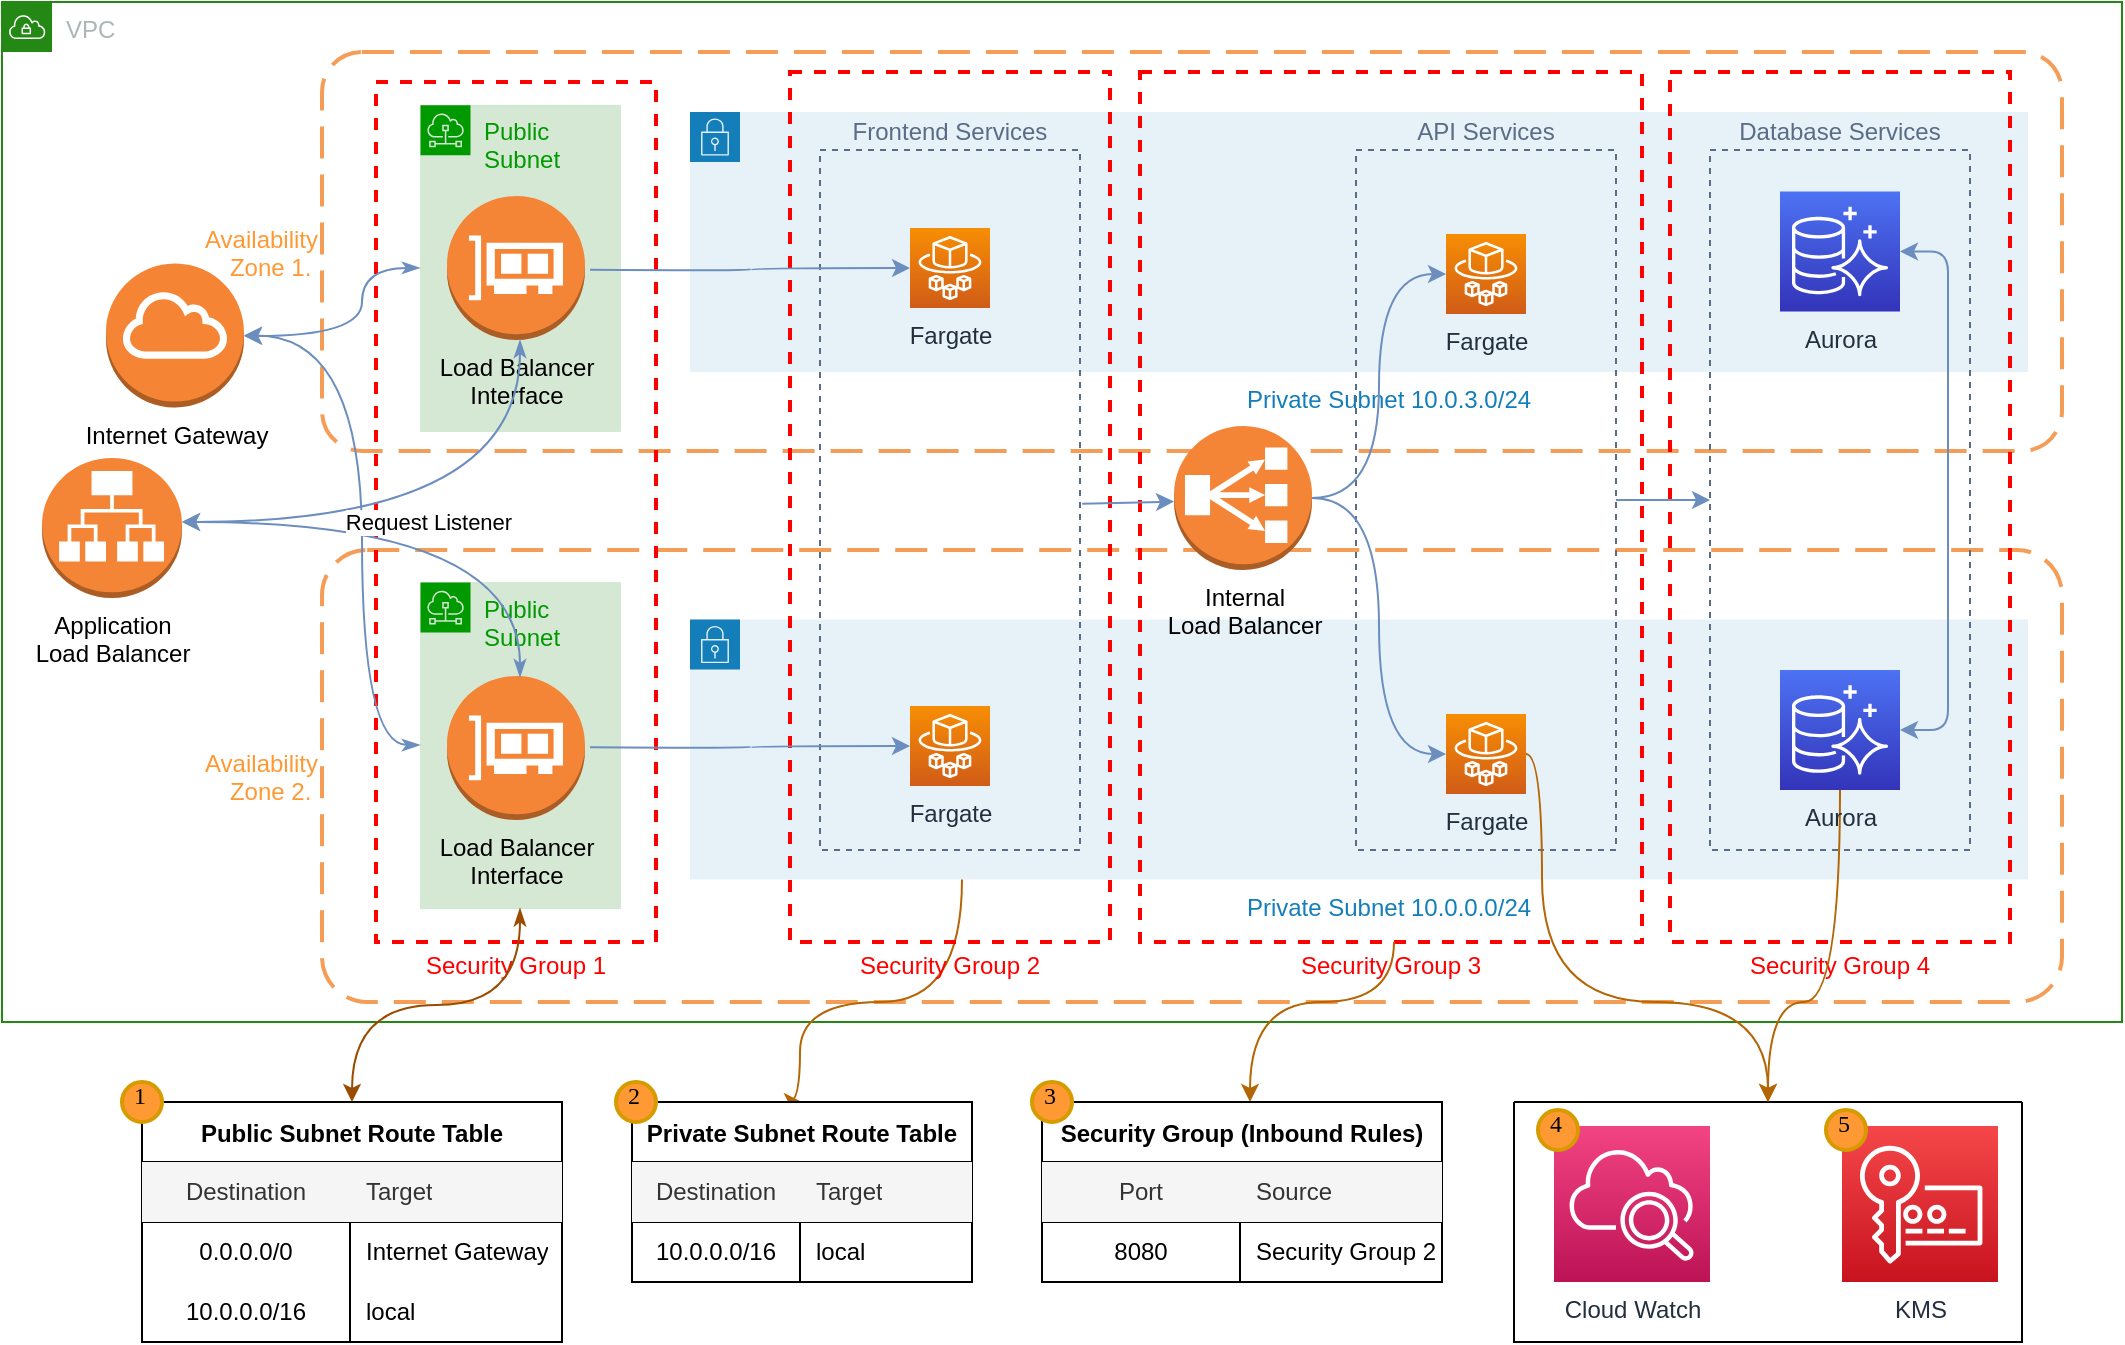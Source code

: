 <mxfile version="15.5.6" type="github">
  <diagram id="Ht1M8jgEwFfnCIfOTk4-" name="Page-1">
    <mxGraphModel dx="1426" dy="744" grid="1" gridSize="10" guides="1" tooltips="1" connect="1" arrows="1" fold="1" page="1" pageScale="1" pageWidth="1169" pageHeight="827" math="0" shadow="0">
      <root>
        <mxCell id="0" />
        <mxCell id="1" parent="0" />
        <mxCell id="Bm9dChhNE6_kYrQnx7Yv-36" value="Availability &#xa;Zone 2. " style="rounded=1;arcSize=10;dashed=1;strokeColor=#F59D56;fillColor=none;gradientColor=none;dashPattern=8 4;strokeWidth=2;verticalAlign=middle;fontColor=#FF9933;labelPosition=left;verticalLabelPosition=middle;align=right;" parent="1" vertex="1">
          <mxGeometry x="220" y="354" width="870" height="226" as="geometry" />
        </mxCell>
        <mxCell id="Bm9dChhNE6_kYrQnx7Yv-4" value="VPC" style="points=[[0,0],[0.25,0],[0.5,0],[0.75,0],[1,0],[1,0.25],[1,0.5],[1,0.75],[1,1],[0.75,1],[0.5,1],[0.25,1],[0,1],[0,0.75],[0,0.5],[0,0.25]];outlineConnect=0;gradientColor=none;html=1;whiteSpace=wrap;fontSize=12;fontStyle=0;shape=mxgraph.aws4.group;grIcon=mxgraph.aws4.group_vpc;strokeColor=#248814;fillColor=none;verticalAlign=top;align=left;spacingLeft=30;fontColor=#AAB7B8;dashed=0;" parent="1" vertex="1">
          <mxGeometry x="60" y="80" width="1060" height="510" as="geometry" />
        </mxCell>
        <mxCell id="Bm9dChhNE6_kYrQnx7Yv-38" value="Private Subnet 10.0.0.0/24" style="points=[[0,0],[0.25,0],[0.5,0],[0.75,0],[1,0],[1,0.25],[1,0.5],[1,0.75],[1,1],[0.75,1],[0.5,1],[0.25,1],[0,1],[0,0.75],[0,0.5],[0,0.25]];outlineConnect=0;gradientColor=none;html=1;whiteSpace=wrap;fontSize=12;fontStyle=0;shape=mxgraph.aws4.group;grIcon=mxgraph.aws4.group_security_group;grStroke=0;strokeColor=#147EBA;fillColor=#E6F2F8;verticalAlign=top;align=center;spacingLeft=30;fontColor=#147EBA;dashed=0;labelPosition=center;verticalLabelPosition=bottom;" parent="1" vertex="1">
          <mxGeometry x="404" y="388.75" width="669" height="130" as="geometry" />
        </mxCell>
        <mxCell id="Bm9dChhNE6_kYrQnx7Yv-32" value="Private Subnet 10.0.3.0/24" style="points=[[0,0],[0.25,0],[0.5,0],[0.75,0],[1,0],[1,0.25],[1,0.5],[1,0.75],[1,1],[0.75,1],[0.5,1],[0.25,1],[0,1],[0,0.75],[0,0.5],[0,0.25]];outlineConnect=0;gradientColor=none;html=1;whiteSpace=wrap;fontSize=12;fontStyle=0;shape=mxgraph.aws4.group;grIcon=mxgraph.aws4.group_security_group;grStroke=0;strokeColor=#147EBA;fillColor=#E6F2F8;verticalAlign=top;align=center;spacingLeft=30;fontColor=#147EBA;dashed=0;labelPosition=center;verticalLabelPosition=bottom;" parent="1" vertex="1">
          <mxGeometry x="404" y="135" width="669" height="130" as="geometry" />
        </mxCell>
        <mxCell id="Bm9dChhNE6_kYrQnx7Yv-30" value="Availability &#xa;Zone 1. " style="rounded=1;arcSize=10;dashed=1;strokeColor=#F59D56;fillColor=none;gradientColor=none;dashPattern=8 4;strokeWidth=2;fontColor=#FF9933;verticalAlign=middle;labelPosition=left;verticalLabelPosition=middle;align=right;" parent="1" vertex="1">
          <mxGeometry x="220" y="105" width="870" height="199.5" as="geometry" />
        </mxCell>
        <mxCell id="MH6_EnVXU-AyahLenh14-8" value="&lt;font color=&quot;#ff0000&quot;&gt;Security Group 3&lt;/font&gt;" style="fontStyle=0;verticalAlign=top;align=center;spacingTop=-2;fillColor=none;rounded=0;whiteSpace=wrap;html=1;strokeColor=#FF0000;strokeWidth=2;dashed=1;container=1;collapsible=0;expand=0;recursiveResize=0;labelPosition=center;verticalLabelPosition=bottom;" parent="1" vertex="1">
          <mxGeometry x="629" y="115" width="251" height="435" as="geometry" />
        </mxCell>
        <mxCell id="MH6_EnVXU-AyahLenh14-83" value="Fargate" style="sketch=0;points=[[0,0,0],[0.25,0,0],[0.5,0,0],[0.75,0,0],[1,0,0],[0,1,0],[0.25,1,0],[0.5,1,0],[0.75,1,0],[1,1,0],[0,0.25,0],[0,0.5,0],[0,0.75,0],[1,0.25,0],[1,0.5,0],[1,0.75,0]];outlineConnect=0;fontColor=#232F3E;gradientColor=#F78E04;gradientDirection=north;fillColor=#D05C17;strokeColor=#ffffff;dashed=0;verticalLabelPosition=bottom;verticalAlign=top;align=center;html=1;fontSize=12;fontStyle=0;aspect=fixed;shape=mxgraph.aws4.resourceIcon;resIcon=mxgraph.aws4.fargate;labelPosition=center;" parent="MH6_EnVXU-AyahLenh14-8" vertex="1">
          <mxGeometry x="153" y="81" width="40" height="40" as="geometry" />
        </mxCell>
        <mxCell id="MH6_EnVXU-AyahLenh14-81" value="Fargate" style="sketch=0;points=[[0,0,0],[0.25,0,0],[0.5,0,0],[0.75,0,0],[1,0,0],[0,1,0],[0.25,1,0],[0.5,1,0],[0.75,1,0],[1,1,0],[0,0.25,0],[0,0.5,0],[0,0.75,0],[1,0.25,0],[1,0.5,0],[1,0.75,0]];outlineConnect=0;fontColor=#232F3E;gradientColor=#F78E04;gradientDirection=north;fillColor=#D05C17;strokeColor=#ffffff;dashed=0;verticalLabelPosition=bottom;verticalAlign=top;align=center;html=1;fontSize=12;fontStyle=0;aspect=fixed;shape=mxgraph.aws4.resourceIcon;resIcon=mxgraph.aws4.fargate;labelPosition=center;" parent="MH6_EnVXU-AyahLenh14-8" vertex="1">
          <mxGeometry x="153" y="321" width="40" height="40" as="geometry" />
        </mxCell>
        <mxCell id="Bm9dChhNE6_kYrQnx7Yv-35" value="API Services" style="fillColor=none;strokeColor=#5A6C86;dashed=1;verticalAlign=bottom;fontStyle=0;fontColor=#5A6C86;labelPosition=center;verticalLabelPosition=top;align=center;" parent="MH6_EnVXU-AyahLenh14-8" vertex="1">
          <mxGeometry x="108" y="39" width="130" height="350" as="geometry" />
        </mxCell>
        <mxCell id="MH6_EnVXU-AyahLenh14-100" style="edgeStyle=orthogonalEdgeStyle;curved=1;rounded=0;orthogonalLoop=1;jettySize=auto;html=1;entryX=0.5;entryY=0;entryDx=0;entryDy=0;fillColor=#fad7ac;strokeColor=#b46504;" parent="1" source="Bm9dChhNE6_kYrQnx7Yv-38" target="MH6_EnVXU-AyahLenh14-68" edge="1">
          <mxGeometry relative="1" as="geometry">
            <Array as="points">
              <mxPoint x="540" y="580" />
              <mxPoint x="459" y="580" />
            </Array>
          </mxGeometry>
        </mxCell>
        <mxCell id="Bm9dChhNE6_kYrQnx7Yv-34" value="Frontend Services" style="fillColor=none;strokeColor=#5A6C86;dashed=1;verticalAlign=bottom;fontStyle=0;fontColor=#5A6C86;labelPosition=center;verticalLabelPosition=top;align=center;" parent="1" vertex="1">
          <mxGeometry x="469" y="154" width="130" height="350" as="geometry" />
        </mxCell>
        <mxCell id="Bm9dChhNE6_kYrQnx7Yv-37" value="Database Services" style="fillColor=none;strokeColor=#5A6C86;dashed=1;verticalAlign=bottom;fontStyle=0;fontColor=#5A6C86;labelPosition=center;verticalLabelPosition=top;align=center;" parent="1" vertex="1">
          <mxGeometry x="914" y="154" width="130" height="350" as="geometry" />
        </mxCell>
        <mxCell id="MH6_EnVXU-AyahLenh14-7" value="&lt;font color=&quot;#ff0000&quot;&gt;Security Group 2&lt;/font&gt;" style="fontStyle=0;verticalAlign=top;align=center;spacingTop=-2;fillColor=none;rounded=0;whiteSpace=wrap;html=1;strokeColor=#FF0000;strokeWidth=2;dashed=1;container=1;collapsible=0;expand=0;recursiveResize=0;labelPosition=center;verticalLabelPosition=bottom;" parent="1" vertex="1">
          <mxGeometry x="454" y="115" width="160" height="435" as="geometry" />
        </mxCell>
        <mxCell id="kDZL8D2RY44nvhGmX9FH-7" value="Fargate" style="sketch=0;points=[[0,0,0],[0.25,0,0],[0.5,0,0],[0.75,0,0],[1,0,0],[0,1,0],[0.25,1,0],[0.5,1,0],[0.75,1,0],[1,1,0],[0,0.25,0],[0,0.5,0],[0,0.75,0],[1,0.25,0],[1,0.5,0],[1,0.75,0]];outlineConnect=0;fontColor=#232F3E;gradientColor=#F78E04;gradientDirection=north;fillColor=#D05C17;strokeColor=#ffffff;dashed=0;verticalLabelPosition=bottom;verticalAlign=top;align=center;html=1;fontSize=12;fontStyle=0;aspect=fixed;shape=mxgraph.aws4.resourceIcon;resIcon=mxgraph.aws4.fargate;" parent="MH6_EnVXU-AyahLenh14-7" vertex="1">
          <mxGeometry x="60" y="317" width="40" height="40" as="geometry" />
        </mxCell>
        <mxCell id="MH6_EnVXU-AyahLenh14-64" value="Fargate" style="sketch=0;points=[[0,0,0],[0.25,0,0],[0.5,0,0],[0.75,0,0],[1,0,0],[0,1,0],[0.25,1,0],[0.5,1,0],[0.75,1,0],[1,1,0],[0,0.25,0],[0,0.5,0],[0,0.75,0],[1,0.25,0],[1,0.5,0],[1,0.75,0]];outlineConnect=0;fontColor=#232F3E;gradientColor=#F78E04;gradientDirection=north;fillColor=#D05C17;strokeColor=#ffffff;dashed=0;verticalLabelPosition=bottom;verticalAlign=top;align=center;html=1;fontSize=12;fontStyle=0;aspect=fixed;shape=mxgraph.aws4.resourceIcon;resIcon=mxgraph.aws4.fargate;" parent="MH6_EnVXU-AyahLenh14-7" vertex="1">
          <mxGeometry x="60" y="78" width="40" height="40" as="geometry" />
        </mxCell>
        <mxCell id="MH6_EnVXU-AyahLenh14-101" style="edgeStyle=orthogonalEdgeStyle;curved=1;rounded=0;orthogonalLoop=1;jettySize=auto;html=1;fillColor=#fad7ac;strokeColor=#b46504;" parent="1" source="MH6_EnVXU-AyahLenh14-8" target="MH6_EnVXU-AyahLenh14-84" edge="1">
          <mxGeometry relative="1" as="geometry">
            <Array as="points">
              <mxPoint x="756" y="580" />
              <mxPoint x="684" y="580" />
            </Array>
          </mxGeometry>
        </mxCell>
        <mxCell id="MH6_EnVXU-AyahLenh14-9" value="&lt;font color=&quot;#ff0000&quot;&gt;Security Group 4&lt;/font&gt;" style="fontStyle=0;verticalAlign=top;align=center;spacingTop=-2;fillColor=none;rounded=0;whiteSpace=wrap;html=1;strokeColor=#FF0000;strokeWidth=2;dashed=1;container=1;collapsible=0;expand=0;recursiveResize=0;labelPosition=center;verticalLabelPosition=bottom;" parent="1" vertex="1">
          <mxGeometry x="894" y="115" width="170" height="435" as="geometry" />
        </mxCell>
        <mxCell id="MH6_EnVXU-AyahLenh14-54" value="Public Subnet Route Table" style="shape=table;startSize=30;container=1;collapsible=0;childLayout=tableLayout;fixedRows=1;rowLines=0;fontStyle=1;align=center;pointerEvents=1;" parent="1" vertex="1">
          <mxGeometry x="130" y="630" width="210" height="120" as="geometry" />
        </mxCell>
        <mxCell id="MH6_EnVXU-AyahLenh14-55" value="" style="shape=partialRectangle;html=1;whiteSpace=wrap;collapsible=0;dropTarget=0;pointerEvents=1;fillColor=none;top=0;left=0;bottom=1;right=0;points=[[0,0.5],[1,0.5]];portConstraint=eastwest;" parent="MH6_EnVXU-AyahLenh14-54" vertex="1">
          <mxGeometry y="30" width="210" height="30" as="geometry" />
        </mxCell>
        <mxCell id="MH6_EnVXU-AyahLenh14-56" value="Destination" style="shape=partialRectangle;html=1;whiteSpace=wrap;connectable=0;fillColor=#f5f5f5;top=0;left=0;bottom=0;right=0;overflow=hidden;pointerEvents=1;fontColor=#333333;strokeColor=#666666;" parent="MH6_EnVXU-AyahLenh14-55" vertex="1">
          <mxGeometry width="104" height="30" as="geometry">
            <mxRectangle width="104" height="30" as="alternateBounds" />
          </mxGeometry>
        </mxCell>
        <mxCell id="MH6_EnVXU-AyahLenh14-57" value="Target" style="shape=partialRectangle;html=1;whiteSpace=wrap;connectable=0;fillColor=#f5f5f5;top=0;left=0;bottom=0;right=0;align=left;spacingLeft=6;overflow=hidden;pointerEvents=1;fontColor=#333333;strokeColor=#666666;" parent="MH6_EnVXU-AyahLenh14-55" vertex="1">
          <mxGeometry x="104" width="106" height="30" as="geometry">
            <mxRectangle width="106" height="30" as="alternateBounds" />
          </mxGeometry>
        </mxCell>
        <mxCell id="MH6_EnVXU-AyahLenh14-58" value="" style="shape=partialRectangle;html=1;whiteSpace=wrap;collapsible=0;dropTarget=0;pointerEvents=1;fillColor=none;top=0;left=0;bottom=0;right=0;points=[[0,0.5],[1,0.5]];portConstraint=eastwest;" parent="MH6_EnVXU-AyahLenh14-54" vertex="1">
          <mxGeometry y="60" width="210" height="30" as="geometry" />
        </mxCell>
        <mxCell id="MH6_EnVXU-AyahLenh14-59" value="0.0.0.0/0" style="shape=partialRectangle;html=1;whiteSpace=wrap;connectable=0;fillColor=none;top=0;left=0;bottom=0;right=0;overflow=hidden;pointerEvents=1;" parent="MH6_EnVXU-AyahLenh14-58" vertex="1">
          <mxGeometry width="104" height="30" as="geometry">
            <mxRectangle width="104" height="30" as="alternateBounds" />
          </mxGeometry>
        </mxCell>
        <mxCell id="MH6_EnVXU-AyahLenh14-60" value="Internet Gateway" style="shape=partialRectangle;html=1;whiteSpace=wrap;connectable=0;fillColor=none;top=0;left=0;bottom=0;right=0;align=left;spacingLeft=6;overflow=hidden;pointerEvents=1;labelBorderColor=none;" parent="MH6_EnVXU-AyahLenh14-58" vertex="1">
          <mxGeometry x="104" width="106" height="30" as="geometry">
            <mxRectangle width="106" height="30" as="alternateBounds" />
          </mxGeometry>
        </mxCell>
        <mxCell id="MH6_EnVXU-AyahLenh14-61" value="" style="shape=partialRectangle;html=1;whiteSpace=wrap;collapsible=0;dropTarget=0;pointerEvents=1;fillColor=none;top=0;left=0;bottom=0;right=0;points=[[0,0.5],[1,0.5]];portConstraint=eastwest;" parent="MH6_EnVXU-AyahLenh14-54" vertex="1">
          <mxGeometry y="90" width="210" height="30" as="geometry" />
        </mxCell>
        <mxCell id="MH6_EnVXU-AyahLenh14-62" value="10.0.0.0/16" style="shape=partialRectangle;html=1;whiteSpace=wrap;connectable=0;fillColor=none;top=0;left=0;bottom=0;right=0;overflow=hidden;pointerEvents=1;" parent="MH6_EnVXU-AyahLenh14-61" vertex="1">
          <mxGeometry width="104" height="30" as="geometry">
            <mxRectangle width="104" height="30" as="alternateBounds" />
          </mxGeometry>
        </mxCell>
        <mxCell id="MH6_EnVXU-AyahLenh14-63" value="local" style="shape=partialRectangle;html=1;whiteSpace=wrap;connectable=0;fillColor=none;top=0;left=0;bottom=0;right=0;align=left;spacingLeft=6;overflow=hidden;pointerEvents=1;" parent="MH6_EnVXU-AyahLenh14-61" vertex="1">
          <mxGeometry x="104" width="106" height="30" as="geometry">
            <mxRectangle width="106" height="30" as="alternateBounds" />
          </mxGeometry>
        </mxCell>
        <mxCell id="MH6_EnVXU-AyahLenh14-109" style="edgeStyle=orthogonalEdgeStyle;curved=1;rounded=0;orthogonalLoop=1;jettySize=auto;html=1;entryX=0;entryY=0.5;entryDx=0;entryDy=0;entryPerimeter=0;fontColor=#FF0000;fillColor=#dae8fc;strokeColor=#6c8ebf;" parent="1" source="kDZL8D2RY44nvhGmX9FH-68" target="MH6_EnVXU-AyahLenh14-83" edge="1">
          <mxGeometry relative="1" as="geometry" />
        </mxCell>
        <mxCell id="MH6_EnVXU-AyahLenh14-111" style="edgeStyle=orthogonalEdgeStyle;curved=1;rounded=0;orthogonalLoop=1;jettySize=auto;html=1;entryX=0;entryY=0.5;entryDx=0;entryDy=0;entryPerimeter=0;fontColor=#FF0000;fillColor=#dae8fc;strokeColor=#6c8ebf;" parent="1" source="kDZL8D2RY44nvhGmX9FH-68" target="MH6_EnVXU-AyahLenh14-81" edge="1">
          <mxGeometry relative="1" as="geometry" />
        </mxCell>
        <mxCell id="kDZL8D2RY44nvhGmX9FH-68" value="&lt;font color=&quot;#000000&quot;&gt;Internal &lt;br&gt;Load Balancer&lt;/font&gt;" style="outlineConnect=0;dashed=0;verticalLabelPosition=bottom;verticalAlign=top;align=center;html=1;shape=mxgraph.aws3.classic_load_balancer;fillColor=#F58536;gradientColor=none;fontColor=#FF9933;" parent="1" vertex="1">
          <mxGeometry x="646" y="292" width="69" height="72" as="geometry" />
        </mxCell>
        <mxCell id="kDZL8D2RY44nvhGmX9FH-9" value="Aurora" style="sketch=0;points=[[0,0,0],[0.25,0,0],[0.5,0,0],[0.75,0,0],[1,0,0],[0,1,0],[0.25,1,0],[0.5,1,0],[0.75,1,0],[1,1,0],[0,0.25,0],[0,0.5,0],[0,0.75,0],[1,0.25,0],[1,0.5,0],[1,0.75,0]];outlineConnect=0;fontColor=#232F3E;gradientColor=#4D72F3;gradientDirection=north;fillColor=#3334B9;strokeColor=#ffffff;dashed=0;verticalLabelPosition=bottom;verticalAlign=top;align=center;html=1;fontSize=12;fontStyle=0;aspect=fixed;shape=mxgraph.aws4.resourceIcon;resIcon=mxgraph.aws4.aurora;" parent="1" vertex="1">
          <mxGeometry x="949" y="174.75" width="60" height="60" as="geometry" />
        </mxCell>
        <mxCell id="MH6_EnVXU-AyahLenh14-123" style="edgeStyle=orthogonalEdgeStyle;curved=1;rounded=0;orthogonalLoop=1;jettySize=auto;html=1;fontColor=#000000;fillColor=#fad7ac;strokeColor=#b46504;" parent="1" source="kDZL8D2RY44nvhGmX9FH-10" target="MH6_EnVXU-AyahLenh14-122" edge="1">
          <mxGeometry relative="1" as="geometry">
            <Array as="points">
              <mxPoint x="979" y="580" />
              <mxPoint x="943" y="580" />
            </Array>
          </mxGeometry>
        </mxCell>
        <mxCell id="kDZL8D2RY44nvhGmX9FH-10" value="Aurora" style="sketch=0;points=[[0,0,0],[0.25,0,0],[0.5,0,0],[0.75,0,0],[1,0,0],[0,1,0],[0.25,1,0],[0.5,1,0],[0.75,1,0],[1,1,0],[0,0.25,0],[0,0.5,0],[0,0.75,0],[1,0.25,0],[1,0.5,0],[1,0.75,0]];outlineConnect=0;fontColor=#232F3E;gradientColor=#4D72F3;gradientDirection=north;fillColor=#3334B9;strokeColor=#ffffff;dashed=0;verticalLabelPosition=bottom;verticalAlign=top;align=center;html=1;fontSize=12;fontStyle=0;aspect=fixed;shape=mxgraph.aws4.resourceIcon;resIcon=mxgraph.aws4.aurora;" parent="1" vertex="1">
          <mxGeometry x="949" y="414" width="60" height="60" as="geometry" />
        </mxCell>
        <mxCell id="kDZL8D2RY44nvhGmX9FH-54" value="" style="endArrow=classic;startArrow=classic;html=1;rounded=1;strokeWidth=1;edgeStyle=orthogonalEdgeStyle;elbow=vertical;jumpStyle=none;exitX=1;exitY=0.5;exitDx=0;exitDy=0;exitPerimeter=0;entryX=1;entryY=0.5;entryDx=0;entryDy=0;entryPerimeter=0;fillColor=#dae8fc;strokeColor=#6c8ebf;" parent="1" source="kDZL8D2RY44nvhGmX9FH-10" target="kDZL8D2RY44nvhGmX9FH-9" edge="1">
          <mxGeometry width="50" height="50" relative="1" as="geometry">
            <mxPoint x="1243" y="340" as="sourcePoint" />
            <mxPoint x="1293" y="290" as="targetPoint" />
            <Array as="points">
              <mxPoint x="1033" y="444" />
              <mxPoint x="1033" y="205" />
            </Array>
          </mxGeometry>
        </mxCell>
        <mxCell id="MH6_EnVXU-AyahLenh14-68" value="Private Subnet Route Table" style="shape=table;startSize=30;container=1;collapsible=0;childLayout=tableLayout;fixedRows=1;rowLines=0;fontStyle=1;align=center;pointerEvents=1;" parent="1" vertex="1">
          <mxGeometry x="375" y="630" width="170" height="90" as="geometry" />
        </mxCell>
        <mxCell id="MH6_EnVXU-AyahLenh14-69" value="" style="shape=partialRectangle;html=1;whiteSpace=wrap;collapsible=0;dropTarget=0;pointerEvents=1;fillColor=none;top=0;left=0;bottom=1;right=0;points=[[0,0.5],[1,0.5]];portConstraint=eastwest;" parent="MH6_EnVXU-AyahLenh14-68" vertex="1">
          <mxGeometry y="30" width="170" height="30" as="geometry" />
        </mxCell>
        <mxCell id="MH6_EnVXU-AyahLenh14-70" value="Destination" style="shape=partialRectangle;html=1;whiteSpace=wrap;connectable=0;fillColor=#f5f5f5;top=0;left=0;bottom=0;right=0;overflow=hidden;pointerEvents=1;fontColor=#333333;strokeColor=#666666;" parent="MH6_EnVXU-AyahLenh14-69" vertex="1">
          <mxGeometry width="84" height="30" as="geometry">
            <mxRectangle width="84" height="30" as="alternateBounds" />
          </mxGeometry>
        </mxCell>
        <mxCell id="MH6_EnVXU-AyahLenh14-71" value="Target" style="shape=partialRectangle;html=1;whiteSpace=wrap;connectable=0;fillColor=#f5f5f5;top=0;left=0;bottom=0;right=0;align=left;spacingLeft=6;overflow=hidden;pointerEvents=1;fontColor=#333333;strokeColor=#666666;" parent="MH6_EnVXU-AyahLenh14-69" vertex="1">
          <mxGeometry x="84" width="86" height="30" as="geometry">
            <mxRectangle width="86" height="30" as="alternateBounds" />
          </mxGeometry>
        </mxCell>
        <mxCell id="MH6_EnVXU-AyahLenh14-72" value="" style="shape=partialRectangle;html=1;whiteSpace=wrap;collapsible=0;dropTarget=0;pointerEvents=1;fillColor=none;top=0;left=0;bottom=0;right=0;points=[[0,0.5],[1,0.5]];portConstraint=eastwest;" parent="MH6_EnVXU-AyahLenh14-68" vertex="1">
          <mxGeometry y="60" width="170" height="30" as="geometry" />
        </mxCell>
        <mxCell id="MH6_EnVXU-AyahLenh14-73" value="10.0.0.0/16" style="shape=partialRectangle;html=1;whiteSpace=wrap;connectable=0;fillColor=none;top=0;left=0;bottom=0;right=0;overflow=hidden;pointerEvents=1;" parent="MH6_EnVXU-AyahLenh14-72" vertex="1">
          <mxGeometry width="84" height="30" as="geometry">
            <mxRectangle width="84" height="30" as="alternateBounds" />
          </mxGeometry>
        </mxCell>
        <mxCell id="MH6_EnVXU-AyahLenh14-74" value="local" style="shape=partialRectangle;html=1;whiteSpace=wrap;connectable=0;fillColor=none;top=0;left=0;bottom=0;right=0;align=left;spacingLeft=6;overflow=hidden;pointerEvents=1;labelBorderColor=none;" parent="MH6_EnVXU-AyahLenh14-72" vertex="1">
          <mxGeometry x="84" width="86" height="30" as="geometry">
            <mxRectangle width="86" height="30" as="alternateBounds" />
          </mxGeometry>
        </mxCell>
        <mxCell id="MH6_EnVXU-AyahLenh14-84" value="Security Group (Inbound Rules)" style="shape=table;startSize=30;container=1;collapsible=0;childLayout=tableLayout;fixedRows=1;rowLines=0;fontStyle=1;align=center;pointerEvents=1;" parent="1" vertex="1">
          <mxGeometry x="580" y="630" width="200" height="90" as="geometry" />
        </mxCell>
        <mxCell id="MH6_EnVXU-AyahLenh14-85" value="" style="shape=partialRectangle;html=1;whiteSpace=wrap;collapsible=0;dropTarget=0;pointerEvents=1;fillColor=none;top=0;left=0;bottom=1;right=0;points=[[0,0.5],[1,0.5]];portConstraint=eastwest;" parent="MH6_EnVXU-AyahLenh14-84" vertex="1">
          <mxGeometry y="30" width="200" height="30" as="geometry" />
        </mxCell>
        <mxCell id="MH6_EnVXU-AyahLenh14-86" value="Port" style="shape=partialRectangle;html=1;whiteSpace=wrap;connectable=0;fillColor=#f5f5f5;top=0;left=0;bottom=0;right=0;overflow=hidden;pointerEvents=1;fontColor=#333333;strokeColor=#666666;" parent="MH6_EnVXU-AyahLenh14-85" vertex="1">
          <mxGeometry width="99" height="30" as="geometry">
            <mxRectangle width="99" height="30" as="alternateBounds" />
          </mxGeometry>
        </mxCell>
        <mxCell id="MH6_EnVXU-AyahLenh14-87" value="Source" style="shape=partialRectangle;html=1;whiteSpace=wrap;connectable=0;fillColor=#f5f5f5;top=0;left=0;bottom=0;right=0;align=left;spacingLeft=6;overflow=hidden;pointerEvents=1;fontColor=#333333;strokeColor=#666666;" parent="MH6_EnVXU-AyahLenh14-85" vertex="1">
          <mxGeometry x="99" width="101" height="30" as="geometry">
            <mxRectangle width="101" height="30" as="alternateBounds" />
          </mxGeometry>
        </mxCell>
        <mxCell id="MH6_EnVXU-AyahLenh14-88" value="" style="shape=partialRectangle;html=1;whiteSpace=wrap;collapsible=0;dropTarget=0;pointerEvents=1;fillColor=none;top=0;left=0;bottom=0;right=0;points=[[0,0.5],[1,0.5]];portConstraint=eastwest;" parent="MH6_EnVXU-AyahLenh14-84" vertex="1">
          <mxGeometry y="60" width="200" height="30" as="geometry" />
        </mxCell>
        <mxCell id="MH6_EnVXU-AyahLenh14-89" value="8080" style="shape=partialRectangle;html=1;whiteSpace=wrap;connectable=0;fillColor=none;top=0;left=0;bottom=0;right=0;overflow=hidden;pointerEvents=1;" parent="MH6_EnVXU-AyahLenh14-88" vertex="1">
          <mxGeometry width="99" height="30" as="geometry">
            <mxRectangle width="99" height="30" as="alternateBounds" />
          </mxGeometry>
        </mxCell>
        <mxCell id="MH6_EnVXU-AyahLenh14-90" value="Security Group 2" style="shape=partialRectangle;html=1;whiteSpace=wrap;connectable=0;fillColor=none;top=0;left=0;bottom=0;right=0;align=left;spacingLeft=6;overflow=hidden;pointerEvents=1;labelBorderColor=none;" parent="MH6_EnVXU-AyahLenh14-88" vertex="1">
          <mxGeometry x="99" width="101" height="30" as="geometry">
            <mxRectangle width="101" height="30" as="alternateBounds" />
          </mxGeometry>
        </mxCell>
        <mxCell id="MH6_EnVXU-AyahLenh14-1" value="&lt;font color=&quot;#ff0000&quot;&gt;Security Group 1&lt;/font&gt;" style="fontStyle=0;verticalAlign=top;align=center;spacingTop=-2;fillColor=none;rounded=0;whiteSpace=wrap;html=1;strokeColor=#FF0000;strokeWidth=2;dashed=1;container=1;collapsible=0;expand=0;recursiveResize=0;labelPosition=center;verticalLabelPosition=bottom;" parent="1" vertex="1">
          <mxGeometry x="247" y="120" width="140" height="430" as="geometry" />
        </mxCell>
        <mxCell id="kDZL8D2RY44nvhGmX9FH-79" value="&lt;font color=&quot;#009900&quot;&gt;Public Subnet&lt;/font&gt;" style="sketch=0;outlineConnect=0;html=1;whiteSpace=wrap;fontSize=12;fontStyle=0;shape=mxgraph.aws4.group;grIcon=mxgraph.aws4.group_subnet;strokeColor=#009900;fillColor=#d5e8d4;verticalAlign=top;align=left;spacingLeft=30;dashed=0;labelBackgroundColor=none;labelBorderColor=none;shadow=0;strokeWidth=0;" parent="MH6_EnVXU-AyahLenh14-1" vertex="1">
          <mxGeometry x="22" y="11.38" width="100" height="163.13" as="geometry" />
        </mxCell>
        <mxCell id="MH6_EnVXU-AyahLenh14-133" value="&lt;font color=&quot;#009900&quot;&gt;Public Subnet&lt;/font&gt;" style="sketch=0;outlineConnect=0;html=1;whiteSpace=wrap;fontSize=12;fontStyle=0;shape=mxgraph.aws4.group;grIcon=mxgraph.aws4.group_subnet;strokeColor=#009900;fillColor=#d5e8d4;verticalAlign=top;align=left;spacingLeft=30;dashed=0;labelBackgroundColor=none;labelBorderColor=none;shadow=0;strokeWidth=0;" parent="MH6_EnVXU-AyahLenh14-1" vertex="1">
          <mxGeometry x="22" y="250" width="100" height="163.13" as="geometry" />
        </mxCell>
        <mxCell id="dCxsDbQLqpyF0vaoJJsp-2" value="Load Balancer&lt;br&gt;Interface" style="outlineConnect=0;dashed=0;verticalLabelPosition=bottom;verticalAlign=top;align=center;html=1;shape=mxgraph.aws3.elastic_network_interface;fillColor=#F58536;gradientColor=none;" vertex="1" parent="MH6_EnVXU-AyahLenh14-1">
          <mxGeometry x="35.5" y="297" width="69" height="72" as="geometry" />
        </mxCell>
        <mxCell id="dCxsDbQLqpyF0vaoJJsp-3" value="Load Balancer&lt;br&gt;Interface" style="outlineConnect=0;dashed=0;verticalLabelPosition=bottom;verticalAlign=top;align=center;html=1;shape=mxgraph.aws3.elastic_network_interface;fillColor=#F58536;gradientColor=none;" vertex="1" parent="MH6_EnVXU-AyahLenh14-1">
          <mxGeometry x="35.5" y="57" width="69" height="72" as="geometry" />
        </mxCell>
        <mxCell id="MH6_EnVXU-AyahLenh14-106" value="" style="endArrow=classic;html=1;rounded=0;fontColor=#FF0000;curved=1;exitX=0.913;exitY=0.494;exitDx=0;exitDy=0;exitPerimeter=0;spacing=2;fillColor=#dae8fc;strokeColor=#6c8ebf;" parent="1" edge="1">
          <mxGeometry width="50" height="50" relative="1" as="geometry">
            <mxPoint x="600.08" y="330.89" as="sourcePoint" />
            <mxPoint x="646" y="329.811" as="targetPoint" />
          </mxGeometry>
        </mxCell>
        <mxCell id="MH6_EnVXU-AyahLenh14-114" style="edgeStyle=none;rounded=0;orthogonalLoop=1;jettySize=auto;html=1;entryX=0;entryY=0.5;entryDx=0;entryDy=0;fontColor=#FF0000;fillColor=#dae8fc;strokeColor=#6c8ebf;" parent="1" source="Bm9dChhNE6_kYrQnx7Yv-35" target="Bm9dChhNE6_kYrQnx7Yv-37" edge="1">
          <mxGeometry relative="1" as="geometry" />
        </mxCell>
        <mxCell id="MH6_EnVXU-AyahLenh14-115" value="&lt;font color=&quot;#000000&quot;&gt;Internet Gateway&lt;/font&gt;" style="outlineConnect=0;dashed=0;verticalLabelPosition=bottom;verticalAlign=top;align=center;html=1;shape=mxgraph.aws3.internet_gateway;fillColor=#F58534;gradientColor=none;labelBorderColor=none;fontColor=#FF0000;" parent="1" vertex="1">
          <mxGeometry x="112" y="210.75" width="69" height="72" as="geometry" />
        </mxCell>
        <mxCell id="MH6_EnVXU-AyahLenh14-122" value="" style="swimlane;startSize=0;labelBorderColor=none;fontColor=#000000;" parent="1" vertex="1">
          <mxGeometry x="816" y="630" width="254" height="120" as="geometry" />
        </mxCell>
        <mxCell id="MH6_EnVXU-AyahLenh14-11" value="KMS" style="sketch=0;points=[[0,0,0],[0.25,0,0],[0.5,0,0],[0.75,0,0],[1,0,0],[0,1,0],[0.25,1,0],[0.5,1,0],[0.75,1,0],[1,1,0],[0,0.25,0],[0,0.5,0],[0,0.75,0],[1,0.25,0],[1,0.5,0],[1,0.75,0]];outlineConnect=0;fontColor=#232F3E;gradientColor=#F54749;gradientDirection=north;fillColor=#C7131F;strokeColor=#ffffff;dashed=0;verticalLabelPosition=bottom;verticalAlign=top;align=center;html=1;fontSize=12;fontStyle=0;aspect=fixed;shape=mxgraph.aws4.resourceIcon;resIcon=mxgraph.aws4.key_management_service;" parent="MH6_EnVXU-AyahLenh14-122" vertex="1">
          <mxGeometry x="164" y="12" width="78" height="78" as="geometry" />
        </mxCell>
        <mxCell id="MH6_EnVXU-AyahLenh14-96" value="Cloud Watch" style="sketch=0;points=[[0,0,0],[0.25,0,0],[0.5,0,0],[0.75,0,0],[1,0,0],[0,1,0],[0.25,1,0],[0.5,1,0],[0.75,1,0],[1,1,0],[0,0.25,0],[0,0.5,0],[0,0.75,0],[1,0.25,0],[1,0.5,0],[1,0.75,0]];points=[[0,0,0],[0.25,0,0],[0.5,0,0],[0.75,0,0],[1,0,0],[0,1,0],[0.25,1,0],[0.5,1,0],[0.75,1,0],[1,1,0],[0,0.25,0],[0,0.5,0],[0,0.75,0],[1,0.25,0],[1,0.5,0],[1,0.75,0]];outlineConnect=0;fontColor=#232F3E;gradientColor=#F34482;gradientDirection=north;fillColor=#BC1356;strokeColor=#ffffff;dashed=0;verticalLabelPosition=bottom;verticalAlign=top;align=center;html=1;fontSize=12;fontStyle=0;aspect=fixed;shape=mxgraph.aws4.resourceIcon;resIcon=mxgraph.aws4.cloudwatch_2;labelBorderColor=none;" parent="MH6_EnVXU-AyahLenh14-122" vertex="1">
          <mxGeometry x="20" y="12" width="78" height="78" as="geometry" />
        </mxCell>
        <mxCell id="MH6_EnVXU-AyahLenh14-127" value="5" style="ellipse;whiteSpace=wrap;html=1;aspect=fixed;strokeWidth=2;fontFamily=Tahoma;spacingBottom=4;spacingRight=2;strokeColor=#d79b00;verticalAlign=bottom;fillColor=#FF9933;" parent="MH6_EnVXU-AyahLenh14-122" vertex="1">
          <mxGeometry x="156" y="4" width="20" height="20" as="geometry" />
        </mxCell>
        <mxCell id="MH6_EnVXU-AyahLenh14-126" value="4" style="ellipse;whiteSpace=wrap;html=1;aspect=fixed;strokeWidth=2;fontFamily=Tahoma;spacingBottom=4;spacingRight=2;strokeColor=#d79b00;verticalAlign=bottom;fillColor=#FF9933;" parent="MH6_EnVXU-AyahLenh14-122" vertex="1">
          <mxGeometry x="12" y="4" width="20" height="20" as="geometry" />
        </mxCell>
        <mxCell id="MH6_EnVXU-AyahLenh14-124" style="edgeStyle=orthogonalEdgeStyle;curved=1;rounded=0;orthogonalLoop=1;jettySize=auto;html=1;entryX=0.5;entryY=0;entryDx=0;entryDy=0;fontColor=#000000;fillColor=#fad7ac;strokeColor=#b46504;" parent="1" source="MH6_EnVXU-AyahLenh14-81" target="MH6_EnVXU-AyahLenh14-122" edge="1">
          <mxGeometry relative="1" as="geometry">
            <Array as="points">
              <mxPoint x="830" y="456" />
              <mxPoint x="830" y="580" />
              <mxPoint x="943" y="580" />
            </Array>
          </mxGeometry>
        </mxCell>
        <mxCell id="MH6_EnVXU-AyahLenh14-65" value="1" style="ellipse;whiteSpace=wrap;html=1;aspect=fixed;strokeWidth=2;fontFamily=Tahoma;spacingBottom=4;spacingRight=2;strokeColor=#d79b00;verticalAlign=bottom;fillColor=#FF9933;" parent="1" vertex="1">
          <mxGeometry x="120" y="620" width="20" height="20" as="geometry" />
        </mxCell>
        <mxCell id="MH6_EnVXU-AyahLenh14-125" value="2" style="ellipse;whiteSpace=wrap;html=1;aspect=fixed;strokeWidth=2;fontFamily=Tahoma;spacingBottom=4;spacingRight=2;strokeColor=#d79b00;verticalAlign=bottom;fillColor=#FF9933;" parent="1" vertex="1">
          <mxGeometry x="367" y="620" width="20" height="20" as="geometry" />
        </mxCell>
        <mxCell id="kDZL8D2RY44nvhGmX9FH-59" value="3" style="ellipse;whiteSpace=wrap;html=1;aspect=fixed;strokeWidth=2;fontFamily=Tahoma;spacingBottom=4;spacingRight=2;strokeColor=#d79b00;verticalAlign=bottom;fillColor=#FF9933;" parent="1" vertex="1">
          <mxGeometry x="575" y="620" width="20" height="20" as="geometry" />
        </mxCell>
        <mxCell id="MH6_EnVXU-AyahLenh14-135" style="edgeStyle=orthogonalEdgeStyle;curved=1;rounded=0;orthogonalLoop=1;jettySize=auto;html=1;entryX=0.5;entryY=0;entryDx=0;entryDy=0;fontColor=#000000;startArrow=classicThin;startFill=1;strokeWidth=1;fillColor=#ffe6cc;strokeColor=#994C00;" parent="1" source="MH6_EnVXU-AyahLenh14-133" target="MH6_EnVXU-AyahLenh14-54" edge="1">
          <mxGeometry relative="1" as="geometry" />
        </mxCell>
        <mxCell id="MH6_EnVXU-AyahLenh14-136" style="edgeStyle=orthogonalEdgeStyle;curved=1;rounded=0;orthogonalLoop=1;jettySize=auto;html=1;fontColor=#000000;startArrow=classicThin;startFill=1;strokeWidth=1;fillColor=#dae8fc;strokeColor=#6c8ebf;" parent="1" source="kDZL8D2RY44nvhGmX9FH-79" target="MH6_EnVXU-AyahLenh14-115" edge="1">
          <mxGeometry relative="1" as="geometry">
            <Array as="points">
              <mxPoint x="240" y="213" />
              <mxPoint x="240" y="247" />
            </Array>
          </mxGeometry>
        </mxCell>
        <mxCell id="MH6_EnVXU-AyahLenh14-138" style="edgeStyle=orthogonalEdgeStyle;curved=1;rounded=0;orthogonalLoop=1;jettySize=auto;html=1;fontColor=#000000;startArrow=classicThin;startFill=1;strokeWidth=1;fillColor=#dae8fc;strokeColor=#6c8ebf;entryX=1;entryY=0.5;entryDx=0;entryDy=0;entryPerimeter=0;" parent="1" source="MH6_EnVXU-AyahLenh14-133" target="MH6_EnVXU-AyahLenh14-115" edge="1">
          <mxGeometry relative="1" as="geometry">
            <mxPoint x="194" y="396" as="targetPoint" />
            <Array as="points">
              <mxPoint x="240" y="452" />
              <mxPoint x="240" y="247" />
            </Array>
          </mxGeometry>
        </mxCell>
        <mxCell id="MH6_EnVXU-AyahLenh14-139" style="edgeStyle=orthogonalEdgeStyle;curved=1;rounded=0;orthogonalLoop=1;jettySize=auto;html=1;fontColor=#000000;startArrow=classicThin;startFill=1;strokeWidth=1;fillColor=#dae8fc;strokeColor=#6c8ebf;" parent="1" edge="1">
          <mxGeometry relative="1" as="geometry">
            <mxPoint x="150" y="340" as="targetPoint" />
            <Array as="points">
              <mxPoint x="319" y="340" />
            </Array>
            <mxPoint x="319" y="248.94" as="sourcePoint" />
          </mxGeometry>
        </mxCell>
        <mxCell id="MH6_EnVXU-AyahLenh14-140" value="Request Listener" style="edgeStyle=orthogonalEdgeStyle;curved=1;rounded=0;orthogonalLoop=1;jettySize=auto;html=1;fontColor=#000000;startArrow=classicThin;startFill=1;strokeWidth=1;fillColor=#dae8fc;strokeColor=#6c8ebf;" parent="1" edge="1">
          <mxGeometry relative="1" as="geometry">
            <mxPoint x="150" y="340" as="targetPoint" />
            <Array as="points">
              <mxPoint x="319" y="340" />
            </Array>
            <mxPoint x="319" y="417.56" as="sourcePoint" />
          </mxGeometry>
        </mxCell>
        <mxCell id="MH6_EnVXU-AyahLenh14-141" style="edgeStyle=orthogonalEdgeStyle;curved=1;rounded=0;orthogonalLoop=1;jettySize=auto;html=1;fontColor=#000000;startArrow=none;startFill=0;strokeWidth=1;fillColor=#dae8fc;strokeColor=#6c8ebf;" parent="1" target="kDZL8D2RY44nvhGmX9FH-7" edge="1">
          <mxGeometry relative="1" as="geometry">
            <mxPoint x="354" y="452.6" as="sourcePoint" />
          </mxGeometry>
        </mxCell>
        <mxCell id="MH6_EnVXU-AyahLenh14-142" style="edgeStyle=orthogonalEdgeStyle;curved=1;rounded=0;orthogonalLoop=1;jettySize=auto;html=1;fontColor=#000000;startArrow=none;startFill=0;strokeWidth=1;fillColor=#dae8fc;strokeColor=#6c8ebf;" parent="1" target="MH6_EnVXU-AyahLenh14-64" edge="1">
          <mxGeometry relative="1" as="geometry">
            <mxPoint x="354" y="213.9" as="sourcePoint" />
          </mxGeometry>
        </mxCell>
        <mxCell id="dCxsDbQLqpyF0vaoJJsp-1" value="Application&lt;br&gt;Load Balancer" style="outlineConnect=0;dashed=0;verticalLabelPosition=bottom;verticalAlign=top;align=center;html=1;shape=mxgraph.aws3.application_load_balancer;fillColor=#F58536;gradientColor=none;" vertex="1" parent="1">
          <mxGeometry x="80" y="308" width="70" height="70" as="geometry" />
        </mxCell>
      </root>
    </mxGraphModel>
  </diagram>
</mxfile>
